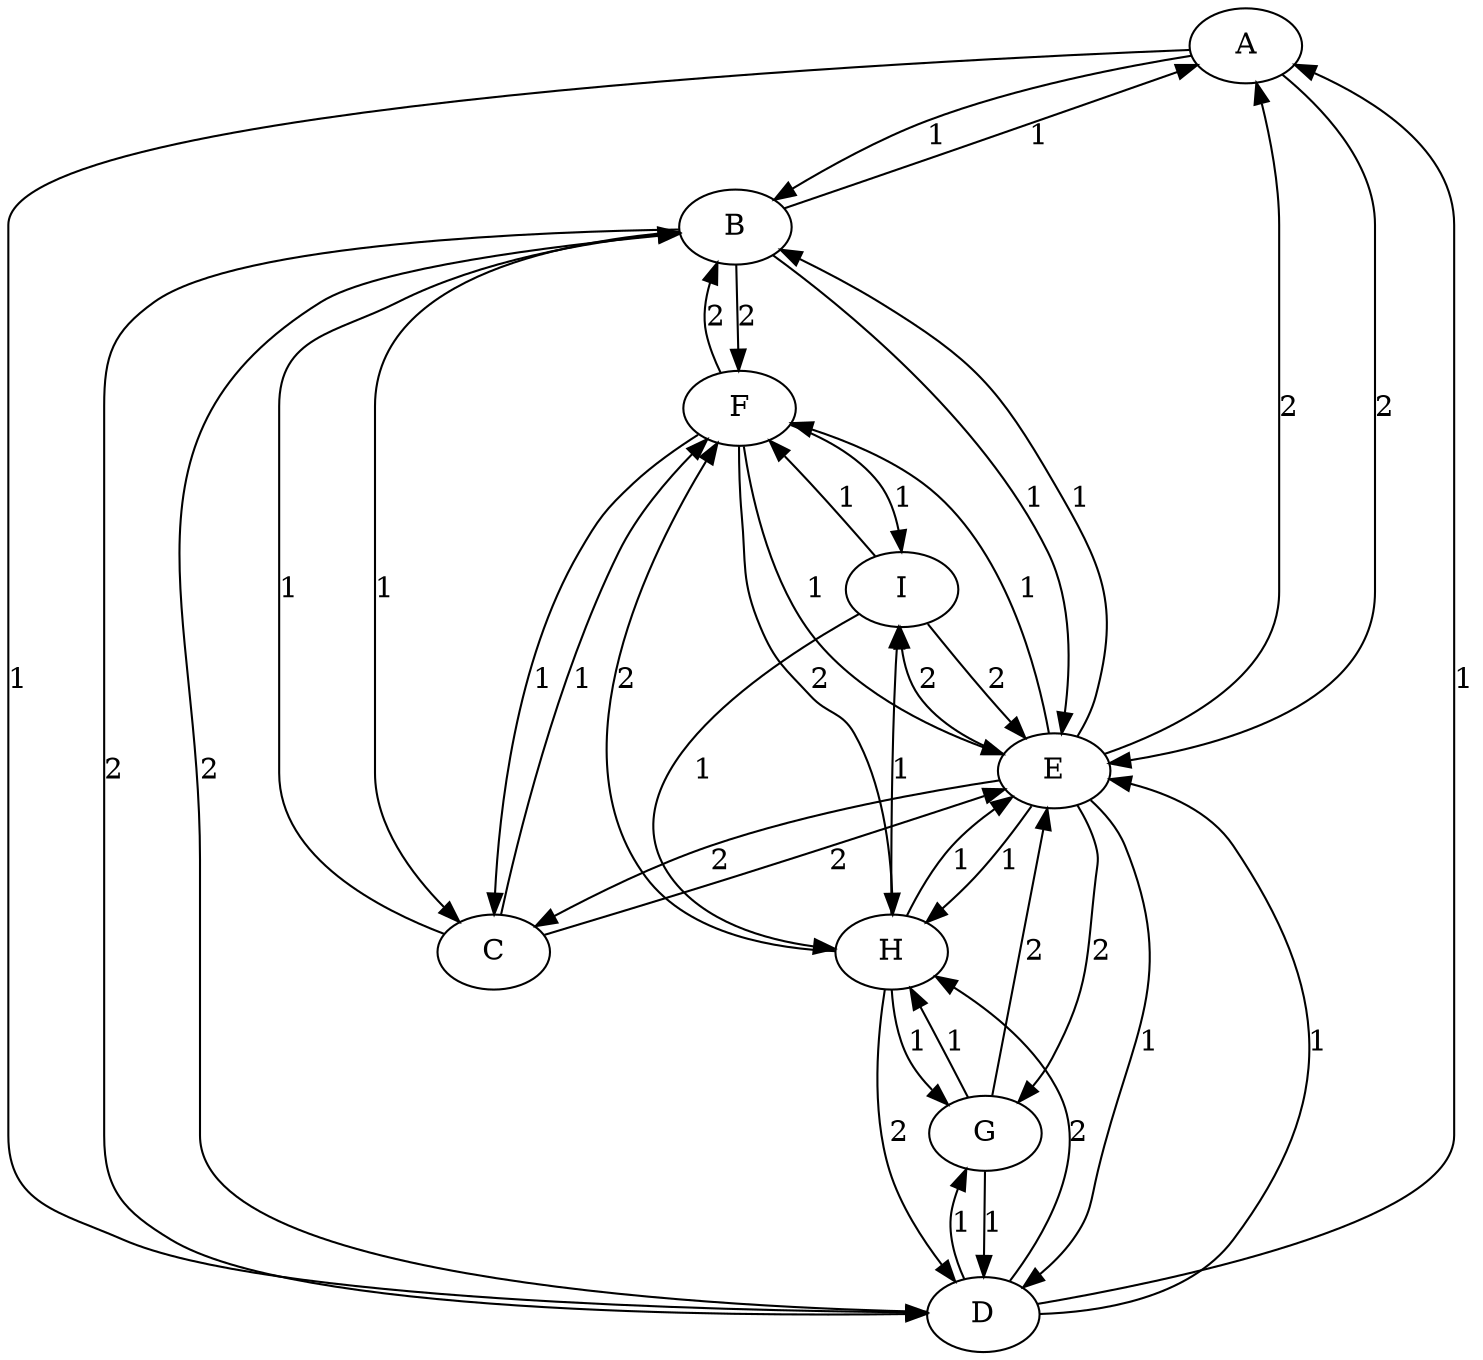 digraph{
    A -> B [label="1"]
    A -> E [label="2"]
    A -> D [label="1"]
    B -> A [label="1"]
    B -> C [label="1"]
    B -> D [label="2"]
    B -> E [label="1"]
    B -> F [label="2"]
    C -> B [label="1"]
    C -> E [label="2"]
    C -> F [label="1"]
    D -> A [label="1"]
    D -> B [label="2"]
    D -> E [label="1"]
    D -> G [label="1"]
    D -> H [label="2"]
    E -> A [label="2"]
    E -> B [label="1"]
    E -> C [label="2"]
    E -> D [label="1"]
    E -> F [label="1"]
    E -> G [label="2"]
    E -> H [label="1"]
    E -> I [label="2"]
    F -> B [label="2"]
    F -> C [label="1"]
    F -> E [label="1"]
    F -> H [label="2"]
    F -> I [label="1"]
    G -> D [label="1"]
    G -> E [label="2"]
    G -> H [label="1"]
    H -> D [label="2"]
    H -> E [label="1"]
    H -> F [label="2"]
    H -> G [label="1"]
    H -> I [label="1"]
    I -> E [label="2"]
    I -> F [label="1"]
    I -> H [label="1"]
}